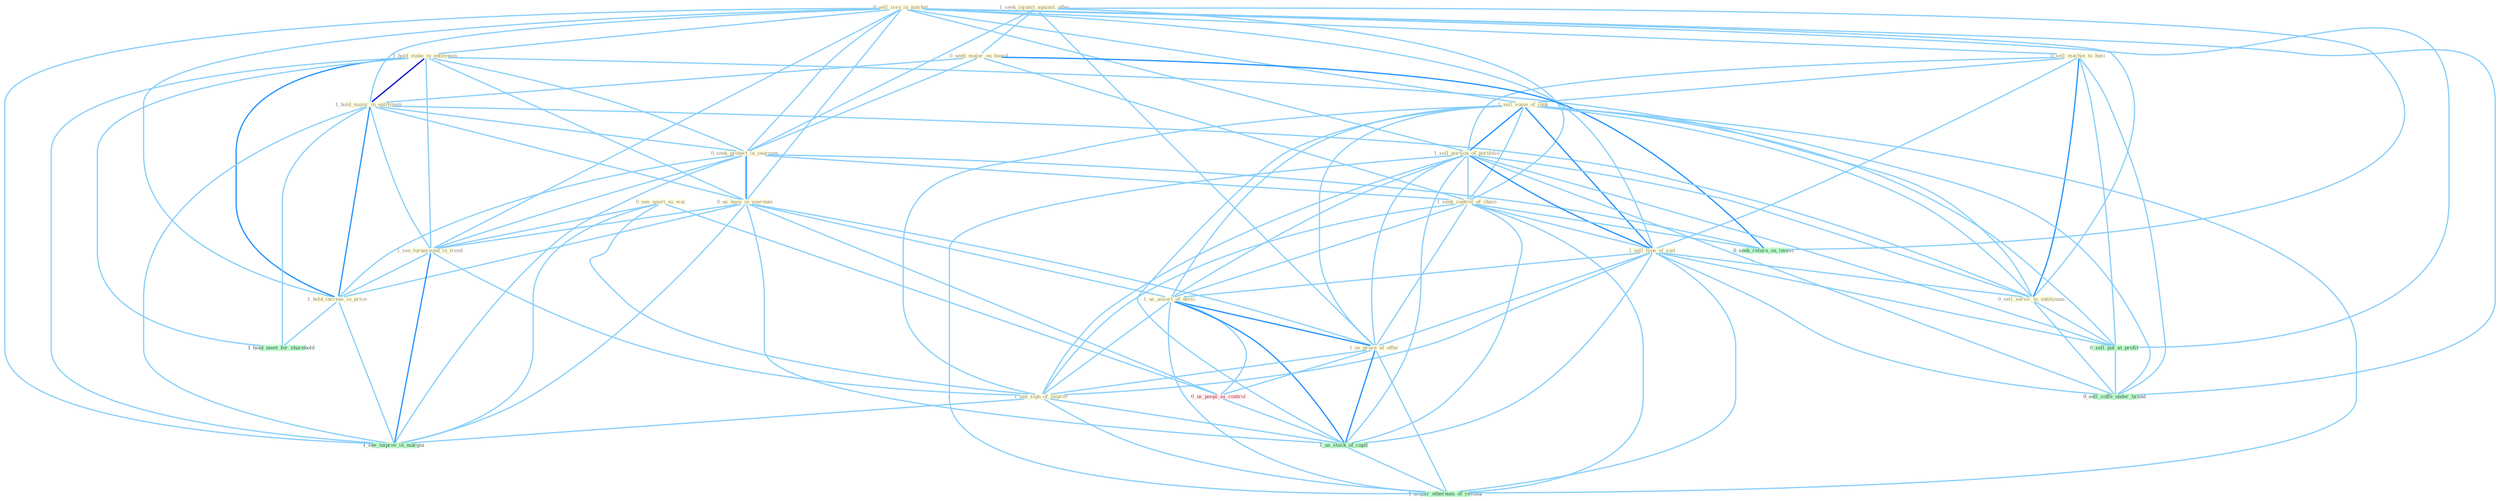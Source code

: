 Graph G{ 
    node
    [shape=polygon,style=filled,width=.5,height=.06,color="#BDFCC9",fixedsize=true,fontsize=4,
    fontcolor="#2f4f4f"];
    {node
    [color="#ffffe0", fontcolor="#8b7d6b"] "1_seek_injunct_against_offer " "0_sell_issu_in_market " "0_sell_machin_to_busi " "1_hold_stake_in_entitynam " "0_see_sport_as_wai " "0_seek_major_on_board " "1_hold_major_in_entitynam " "1_sell_some_of_junk " "0_seek_protect_in_yearnum " "1_sell_portion_of_portfolio " "1_seek_control_of_chain " "1_sell_type_of_suit " "0_us_base_in_yearnum " "1_see_turnaround_in_trend " "1_us_assort_of_devic " "1_us_proce_of_offer " "1_see_sign_of_improv " "0_sell_servic_to_entitynam " "1_hold_increas_in_price "}
{node [color="#fff0f5", fontcolor="#b22222"] "0_us_peopl_as_control "}
edge [color="#B0E2FF"];

	"1_seek_injunct_against_offer " -- "0_seek_major_on_board " [w="1", color="#87cefa" ];
	"1_seek_injunct_against_offer " -- "0_seek_protect_in_yearnum " [w="1", color="#87cefa" ];
	"1_seek_injunct_against_offer " -- "1_seek_control_of_chain " [w="1", color="#87cefa" ];
	"1_seek_injunct_against_offer " -- "1_us_proce_of_offer " [w="1", color="#87cefa" ];
	"1_seek_injunct_against_offer " -- "0_seek_return_on_invest " [w="1", color="#87cefa" ];
	"0_sell_issu_in_market " -- "0_sell_machin_to_busi " [w="1", color="#87cefa" ];
	"0_sell_issu_in_market " -- "1_hold_stake_in_entitynam " [w="1", color="#87cefa" ];
	"0_sell_issu_in_market " -- "1_hold_major_in_entitynam " [w="1", color="#87cefa" ];
	"0_sell_issu_in_market " -- "1_sell_some_of_junk " [w="1", color="#87cefa" ];
	"0_sell_issu_in_market " -- "0_seek_protect_in_yearnum " [w="1", color="#87cefa" ];
	"0_sell_issu_in_market " -- "1_sell_portion_of_portfolio " [w="1", color="#87cefa" ];
	"0_sell_issu_in_market " -- "1_sell_type_of_suit " [w="1", color="#87cefa" ];
	"0_sell_issu_in_market " -- "0_us_base_in_yearnum " [w="1", color="#87cefa" ];
	"0_sell_issu_in_market " -- "1_see_turnaround_in_trend " [w="1", color="#87cefa" ];
	"0_sell_issu_in_market " -- "0_sell_servic_to_entitynam " [w="1", color="#87cefa" ];
	"0_sell_issu_in_market " -- "1_hold_increas_in_price " [w="1", color="#87cefa" ];
	"0_sell_issu_in_market " -- "0_sell_put_at_profit " [w="1", color="#87cefa" ];
	"0_sell_issu_in_market " -- "1_see_improv_in_margin " [w="1", color="#87cefa" ];
	"0_sell_issu_in_market " -- "0_sell_coffe_under_brand " [w="1", color="#87cefa" ];
	"0_sell_machin_to_busi " -- "1_sell_some_of_junk " [w="1", color="#87cefa" ];
	"0_sell_machin_to_busi " -- "1_sell_portion_of_portfolio " [w="1", color="#87cefa" ];
	"0_sell_machin_to_busi " -- "1_sell_type_of_suit " [w="1", color="#87cefa" ];
	"0_sell_machin_to_busi " -- "0_sell_servic_to_entitynam " [w="2", color="#1e90ff" , len=0.8];
	"0_sell_machin_to_busi " -- "0_sell_put_at_profit " [w="1", color="#87cefa" ];
	"0_sell_machin_to_busi " -- "0_sell_coffe_under_brand " [w="1", color="#87cefa" ];
	"1_hold_stake_in_entitynam " -- "1_hold_major_in_entitynam " [w="3", color="#0000cd" , len=0.6];
	"1_hold_stake_in_entitynam " -- "0_seek_protect_in_yearnum " [w="1", color="#87cefa" ];
	"1_hold_stake_in_entitynam " -- "0_us_base_in_yearnum " [w="1", color="#87cefa" ];
	"1_hold_stake_in_entitynam " -- "1_see_turnaround_in_trend " [w="1", color="#87cefa" ];
	"1_hold_stake_in_entitynam " -- "0_sell_servic_to_entitynam " [w="1", color="#87cefa" ];
	"1_hold_stake_in_entitynam " -- "1_hold_increas_in_price " [w="2", color="#1e90ff" , len=0.8];
	"1_hold_stake_in_entitynam " -- "1_see_improv_in_margin " [w="1", color="#87cefa" ];
	"1_hold_stake_in_entitynam " -- "1_hold_meet_for_sharehold " [w="1", color="#87cefa" ];
	"0_see_sport_as_wai " -- "1_see_turnaround_in_trend " [w="1", color="#87cefa" ];
	"0_see_sport_as_wai " -- "1_see_sign_of_improv " [w="1", color="#87cefa" ];
	"0_see_sport_as_wai " -- "0_us_peopl_as_control " [w="1", color="#87cefa" ];
	"0_see_sport_as_wai " -- "1_see_improv_in_margin " [w="1", color="#87cefa" ];
	"0_seek_major_on_board " -- "1_hold_major_in_entitynam " [w="1", color="#87cefa" ];
	"0_seek_major_on_board " -- "0_seek_protect_in_yearnum " [w="1", color="#87cefa" ];
	"0_seek_major_on_board " -- "1_seek_control_of_chain " [w="1", color="#87cefa" ];
	"0_seek_major_on_board " -- "0_seek_return_on_invest " [w="2", color="#1e90ff" , len=0.8];
	"1_hold_major_in_entitynam " -- "0_seek_protect_in_yearnum " [w="1", color="#87cefa" ];
	"1_hold_major_in_entitynam " -- "0_us_base_in_yearnum " [w="1", color="#87cefa" ];
	"1_hold_major_in_entitynam " -- "1_see_turnaround_in_trend " [w="1", color="#87cefa" ];
	"1_hold_major_in_entitynam " -- "0_sell_servic_to_entitynam " [w="1", color="#87cefa" ];
	"1_hold_major_in_entitynam " -- "1_hold_increas_in_price " [w="2", color="#1e90ff" , len=0.8];
	"1_hold_major_in_entitynam " -- "1_see_improv_in_margin " [w="1", color="#87cefa" ];
	"1_hold_major_in_entitynam " -- "1_hold_meet_for_sharehold " [w="1", color="#87cefa" ];
	"1_sell_some_of_junk " -- "1_sell_portion_of_portfolio " [w="2", color="#1e90ff" , len=0.8];
	"1_sell_some_of_junk " -- "1_seek_control_of_chain " [w="1", color="#87cefa" ];
	"1_sell_some_of_junk " -- "1_sell_type_of_suit " [w="2", color="#1e90ff" , len=0.8];
	"1_sell_some_of_junk " -- "1_us_assort_of_devic " [w="1", color="#87cefa" ];
	"1_sell_some_of_junk " -- "1_us_proce_of_offer " [w="1", color="#87cefa" ];
	"1_sell_some_of_junk " -- "1_see_sign_of_improv " [w="1", color="#87cefa" ];
	"1_sell_some_of_junk " -- "0_sell_servic_to_entitynam " [w="1", color="#87cefa" ];
	"1_sell_some_of_junk " -- "0_sell_put_at_profit " [w="1", color="#87cefa" ];
	"1_sell_some_of_junk " -- "1_us_stock_of_capit " [w="1", color="#87cefa" ];
	"1_sell_some_of_junk " -- "0_sell_coffe_under_brand " [w="1", color="#87cefa" ];
	"1_sell_some_of_junk " -- "1_acquir_othernum_of_restaur " [w="1", color="#87cefa" ];
	"0_seek_protect_in_yearnum " -- "1_seek_control_of_chain " [w="1", color="#87cefa" ];
	"0_seek_protect_in_yearnum " -- "0_us_base_in_yearnum " [w="2", color="#1e90ff" , len=0.8];
	"0_seek_protect_in_yearnum " -- "1_see_turnaround_in_trend " [w="1", color="#87cefa" ];
	"0_seek_protect_in_yearnum " -- "1_hold_increas_in_price " [w="1", color="#87cefa" ];
	"0_seek_protect_in_yearnum " -- "0_seek_return_on_invest " [w="1", color="#87cefa" ];
	"0_seek_protect_in_yearnum " -- "1_see_improv_in_margin " [w="1", color="#87cefa" ];
	"1_sell_portion_of_portfolio " -- "1_seek_control_of_chain " [w="1", color="#87cefa" ];
	"1_sell_portion_of_portfolio " -- "1_sell_type_of_suit " [w="2", color="#1e90ff" , len=0.8];
	"1_sell_portion_of_portfolio " -- "1_us_assort_of_devic " [w="1", color="#87cefa" ];
	"1_sell_portion_of_portfolio " -- "1_us_proce_of_offer " [w="1", color="#87cefa" ];
	"1_sell_portion_of_portfolio " -- "1_see_sign_of_improv " [w="1", color="#87cefa" ];
	"1_sell_portion_of_portfolio " -- "0_sell_servic_to_entitynam " [w="1", color="#87cefa" ];
	"1_sell_portion_of_portfolio " -- "0_sell_put_at_profit " [w="1", color="#87cefa" ];
	"1_sell_portion_of_portfolio " -- "1_us_stock_of_capit " [w="1", color="#87cefa" ];
	"1_sell_portion_of_portfolio " -- "0_sell_coffe_under_brand " [w="1", color="#87cefa" ];
	"1_sell_portion_of_portfolio " -- "1_acquir_othernum_of_restaur " [w="1", color="#87cefa" ];
	"1_seek_control_of_chain " -- "1_sell_type_of_suit " [w="1", color="#87cefa" ];
	"1_seek_control_of_chain " -- "1_us_assort_of_devic " [w="1", color="#87cefa" ];
	"1_seek_control_of_chain " -- "1_us_proce_of_offer " [w="1", color="#87cefa" ];
	"1_seek_control_of_chain " -- "1_see_sign_of_improv " [w="1", color="#87cefa" ];
	"1_seek_control_of_chain " -- "0_seek_return_on_invest " [w="1", color="#87cefa" ];
	"1_seek_control_of_chain " -- "1_us_stock_of_capit " [w="1", color="#87cefa" ];
	"1_seek_control_of_chain " -- "1_acquir_othernum_of_restaur " [w="1", color="#87cefa" ];
	"1_sell_type_of_suit " -- "1_us_assort_of_devic " [w="1", color="#87cefa" ];
	"1_sell_type_of_suit " -- "1_us_proce_of_offer " [w="1", color="#87cefa" ];
	"1_sell_type_of_suit " -- "1_see_sign_of_improv " [w="1", color="#87cefa" ];
	"1_sell_type_of_suit " -- "0_sell_servic_to_entitynam " [w="1", color="#87cefa" ];
	"1_sell_type_of_suit " -- "0_sell_put_at_profit " [w="1", color="#87cefa" ];
	"1_sell_type_of_suit " -- "1_us_stock_of_capit " [w="1", color="#87cefa" ];
	"1_sell_type_of_suit " -- "0_sell_coffe_under_brand " [w="1", color="#87cefa" ];
	"1_sell_type_of_suit " -- "1_acquir_othernum_of_restaur " [w="1", color="#87cefa" ];
	"0_us_base_in_yearnum " -- "1_see_turnaround_in_trend " [w="1", color="#87cefa" ];
	"0_us_base_in_yearnum " -- "1_us_assort_of_devic " [w="1", color="#87cefa" ];
	"0_us_base_in_yearnum " -- "1_us_proce_of_offer " [w="1", color="#87cefa" ];
	"0_us_base_in_yearnum " -- "1_hold_increas_in_price " [w="1", color="#87cefa" ];
	"0_us_base_in_yearnum " -- "0_us_peopl_as_control " [w="1", color="#87cefa" ];
	"0_us_base_in_yearnum " -- "1_us_stock_of_capit " [w="1", color="#87cefa" ];
	"0_us_base_in_yearnum " -- "1_see_improv_in_margin " [w="1", color="#87cefa" ];
	"1_see_turnaround_in_trend " -- "1_see_sign_of_improv " [w="1", color="#87cefa" ];
	"1_see_turnaround_in_trend " -- "1_hold_increas_in_price " [w="1", color="#87cefa" ];
	"1_see_turnaround_in_trend " -- "1_see_improv_in_margin " [w="2", color="#1e90ff" , len=0.8];
	"1_us_assort_of_devic " -- "1_us_proce_of_offer " [w="2", color="#1e90ff" , len=0.8];
	"1_us_assort_of_devic " -- "1_see_sign_of_improv " [w="1", color="#87cefa" ];
	"1_us_assort_of_devic " -- "0_us_peopl_as_control " [w="1", color="#87cefa" ];
	"1_us_assort_of_devic " -- "1_us_stock_of_capit " [w="2", color="#1e90ff" , len=0.8];
	"1_us_assort_of_devic " -- "1_acquir_othernum_of_restaur " [w="1", color="#87cefa" ];
	"1_us_proce_of_offer " -- "1_see_sign_of_improv " [w="1", color="#87cefa" ];
	"1_us_proce_of_offer " -- "0_us_peopl_as_control " [w="1", color="#87cefa" ];
	"1_us_proce_of_offer " -- "1_us_stock_of_capit " [w="2", color="#1e90ff" , len=0.8];
	"1_us_proce_of_offer " -- "1_acquir_othernum_of_restaur " [w="1", color="#87cefa" ];
	"1_see_sign_of_improv " -- "1_us_stock_of_capit " [w="1", color="#87cefa" ];
	"1_see_sign_of_improv " -- "1_see_improv_in_margin " [w="1", color="#87cefa" ];
	"1_see_sign_of_improv " -- "1_acquir_othernum_of_restaur " [w="1", color="#87cefa" ];
	"0_sell_servic_to_entitynam " -- "0_sell_put_at_profit " [w="1", color="#87cefa" ];
	"0_sell_servic_to_entitynam " -- "0_sell_coffe_under_brand " [w="1", color="#87cefa" ];
	"1_hold_increas_in_price " -- "1_see_improv_in_margin " [w="1", color="#87cefa" ];
	"1_hold_increas_in_price " -- "1_hold_meet_for_sharehold " [w="1", color="#87cefa" ];
	"0_us_peopl_as_control " -- "1_us_stock_of_capit " [w="1", color="#87cefa" ];
	"0_sell_put_at_profit " -- "0_sell_coffe_under_brand " [w="1", color="#87cefa" ];
	"1_us_stock_of_capit " -- "1_acquir_othernum_of_restaur " [w="1", color="#87cefa" ];
}